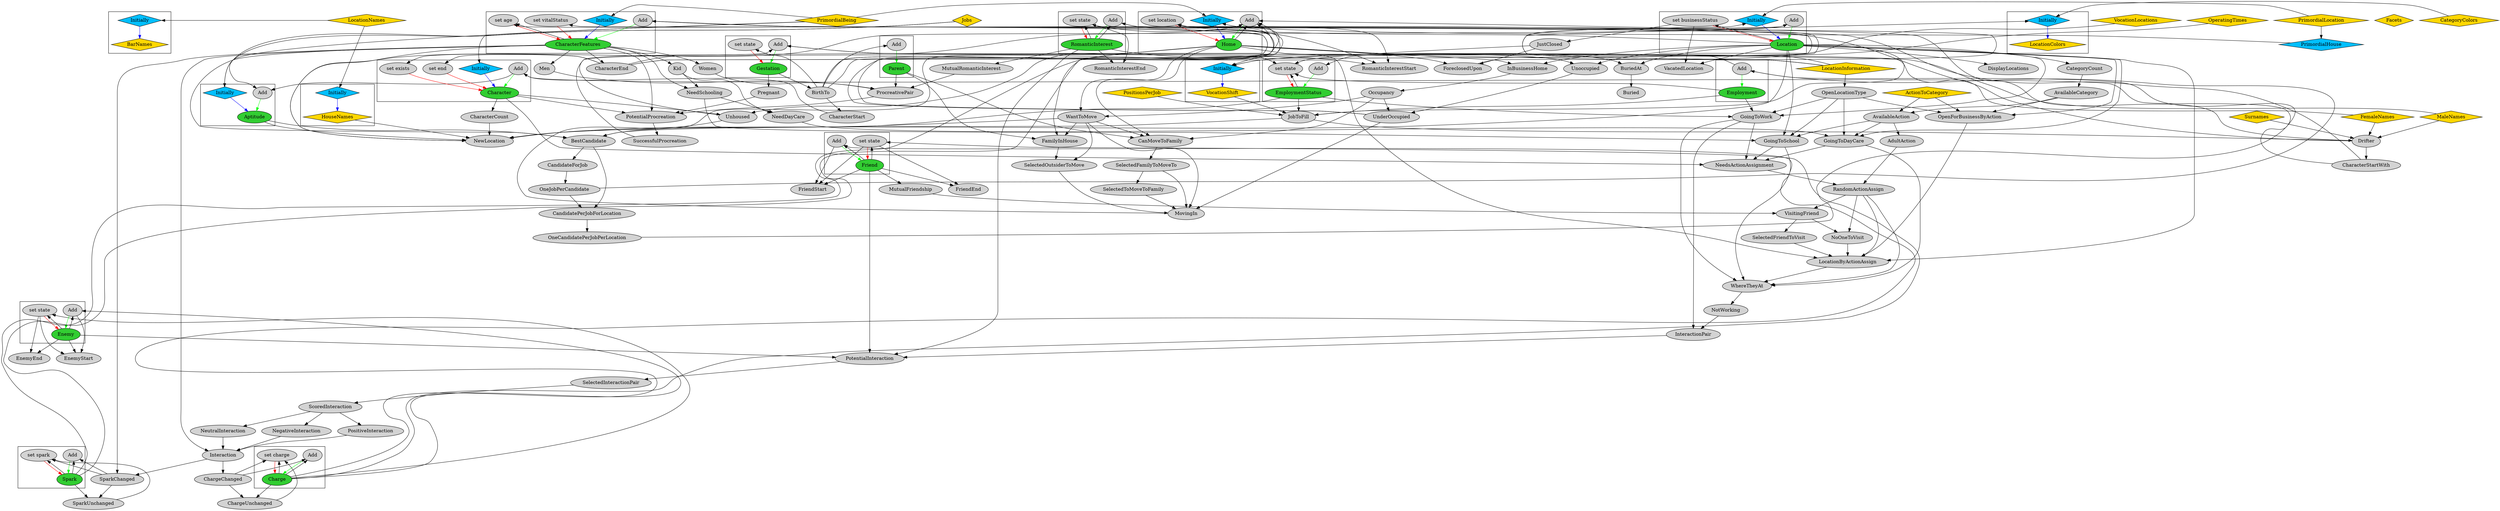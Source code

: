 digraph {
splines=true
node [ style="filled"]
subgraph "cluster_BarNames"{
v4 [ label = "BarNames" fillcolor="gold" shape="diamond"];
v5 [ label = "Initially" fillcolor="deepskyblue" shape="diamond"];
}
subgraph "cluster_HouseNames"{
v6 [ label = "HouseNames" fillcolor="gold" shape="diamond"];
v7 [ label = "Initially" fillcolor="deepskyblue" shape="diamond"];
}
subgraph "cluster_VocationShift"{
v15 [ label = "VocationShift" fillcolor="gold" shape="diamond"];
v16 [ label = "Initially" fillcolor="deepskyblue" shape="diamond"];
}
subgraph "cluster_LocationColors"{
v20 [ label = "LocationColors" fillcolor="gold" shape="diamond"];
v21 [ label = "Initially" fillcolor="deepskyblue" shape="diamond"];
}
subgraph "cluster_Character"{
v22 [ label = "Character" fillcolor="limegreen"];
v23 [ label = "Add"];
v133 [ label = "Initially" fillcolor="deepskyblue" shape="diamond"];
v134 [ label = "set end"];
v135 [ label = "set exists"];
}
subgraph "cluster_CharacterFeatures"{
v69 [ label = "CharacterFeatures" fillcolor="limegreen"];
v70 [ label = "Add"];
v72 [ label = "Initially" fillcolor="deepskyblue" shape="diamond"];
v73 [ label = "set vitalStatus"];
v75 [ label = "set age"];
}
subgraph "cluster_Aptitude"{
v81 [ label = "Aptitude" fillcolor="limegreen"];
v82 [ label = "Add"];
v83 [ label = "Initially" fillcolor="deepskyblue" shape="diamond"];
}
subgraph "cluster_Charge"{
v114 [ label = "Charge" fillcolor="limegreen"];
v115 [ label = "Add"];
v117 [ label = "set charge"];
}
subgraph "cluster_Friend"{
v112 [ label = "Friend" fillcolor="limegreen"];
v113 [ label = "Add"];
v119 [ label = "set state"];
}
subgraph "cluster_Enemy"{
v122 [ label = "Enemy" fillcolor="limegreen"];
v123 [ label = "Add"];
v124 [ label = "set state"];
}
subgraph "cluster_Spark"{
v35 [ label = "Spark" fillcolor="limegreen"];
v36 [ label = "Add"];
v127 [ label = "set spark"];
}
subgraph "cluster_RomanticInterest"{
v33 [ label = "RomanticInterest" fillcolor="limegreen"];
v34 [ label = "Add"];
v129 [ label = "set state"];
}
subgraph "cluster_Gestation"{
v26 [ label = "Gestation" fillcolor="limegreen"];
v27 [ label = "Add"];
v132 [ label = "set state"];
}
subgraph "cluster_Parent"{
v93 [ label = "Parent" fillcolor="limegreen"];
v94 [ label = "Add"];
}
subgraph "cluster_Location"{
v50 [ label = "Location" fillcolor="limegreen"];
v51 [ label = "Add"];
v80 [ label = "set businessStatus"];
v98 [ label = "Initially" fillcolor="deepskyblue" shape="diamond"];
}
subgraph "cluster_Home"{
v54 [ label = "Home" fillcolor="limegreen"];
v55 [ label = "Add"];
v85 [ label = "Initially" fillcolor="deepskyblue" shape="diamond"];
v87 [ label = "set location"];
}
subgraph "cluster_EmploymentStatus"{
v76 [ label = "EmploymentStatus" fillcolor="limegreen"];
v77 [ label = "Add"];
v78 [ label = "set state"];
}
subgraph "cluster_Employment"{
v62 [ label = "Employment" fillcolor="limegreen"];
v63 [ label = "Add"];
}
v0 [ label = "FemaleNames" fillcolor="gold" shape="diamond"];
v1 [ label = "MaleNames" fillcolor="gold" shape="diamond"];
v2 [ label = "Surnames" fillcolor="gold" shape="diamond"];
v3 [ label = "LocationNames" fillcolor="gold" shape="diamond"];
v8 [ label = "Facets" fillcolor="gold" shape="diamond"];
v9 [ label = "Jobs" fillcolor="gold" shape="diamond"];
v10 [ label = "PrimordialBeing" fillcolor="gold" shape="diamond"];
v11 [ label = "PrimordialLocation" fillcolor="gold" shape="diamond"];
v12 [ label = "LocationInformation" fillcolor="gold" shape="diamond"];
v13 [ label = "VocationLocations" fillcolor="gold" shape="diamond"];
v14 [ label = "OperatingTimes" fillcolor="gold" shape="diamond"];
v17 [ label = "PositionsPerJob" fillcolor="gold" shape="diamond"];
v18 [ label = "ActionToCategory" fillcolor="gold" shape="diamond"];
v19 [ label = "CategoryColors" fillcolor="gold" shape="diamond"];
v24 [ label = "CharacterStart"];
v25 [ label = "BirthTo"];
v28 [ label = "SuccessfulProcreation"];
v29 [ label = "PotentialProcreation"];
v30 [ label = "Pregnant"];
v31 [ label = "ProcreativePair"];
v32 [ label = "MutualRomanticInterest"];
v37 [ label = "SparkChanged"];
v38 [ label = "Interaction"];
v39 [ label = "PositiveInteraction"];
v40 [ label = "ScoredInteraction"];
v41 [ label = "SelectedInteractionPair"];
v42 [ label = "PotentialInteraction"];
v43 [ label = "InteractionPair"];
v44 [ label = "NotWorking"];
v45 [ label = "WhereTheyAt"];
v46 [ label = "GoingToSchool"];
v47 [ label = "AvailableAction"];
v48 [ label = "AvailableCategory"];
v49 [ label = "CategoryCount"];
v52 [ label = "NewLocation"];
v53 [ label = "WantToMove"];
v56 [ label = "UnderOccupied"];
v57 [ label = "Occupancy"];
v58 [ label = "InBusinessHome"];
v59 [ label = "Unoccupied"];
v60 [ label = "Drifter"];
v61 [ label = "JobToFill"];
v64 [ label = "OneCandidatePerJobPerLocation"];
v65 [ label = "CandidatePerJobForLocation"];
v66 [ label = "OneJobPerCandidate"];
v67 [ label = "CandidateForJob"];
v68 [ label = "BestCandidate"];
v71 [ label = "CharacterStartWith"];
v74 [ label = "CharacterEnd"];
v79 [ label = "JustClosed"];
v84 [ label = "Unhoused"];
v86 [ label = "PrimordialHouse" fillcolor="deepskyblue" shape="diamond"];
v88 [ label = "ForeclosedUpon"];
v89 [ label = "MovingIn"];
v90 [ label = "SelectedToMoveToFamily"];
v91 [ label = "SelectedFamilyToMoveTo"];
v92 [ label = "CanMoveToFamily"];
v95 [ label = "SelectedOutsiderToMove"];
v96 [ label = "FamilyInHouse"];
v97 [ label = "CharacterCount"];
v99 [ label = "OpenLocationType"];
v100 [ label = "NeedSchooling"];
v101 [ label = "Kid"];
v102 [ label = "GoingToDayCare"];
v103 [ label = "NeedDayCare"];
v104 [ label = "GoingToWork"];
v105 [ label = "RandomActionAssign"];
v106 [ label = "AdultAction"];
v107 [ label = "NeedsActionAssignment"];
v108 [ label = "LocationByActionAssign"];
v109 [ label = "NoOneToVisit"];
v110 [ label = "VisitingFriend"];
v111 [ label = "MutualFriendship"];
v116 [ label = "ChargeChanged"];
v118 [ label = "ChargeUnchanged"];
v120 [ label = "SelectedFriendToVisit"];
v121 [ label = "OpenForBusinessByAction"];
v125 [ label = "NeutralInteraction"];
v126 [ label = "NegativeInteraction"];
v128 [ label = "SparkUnchanged"];
v130 [ label = "Women"];
v131 [ label = "Men"];
v136 [ label = "FriendStart"];
v137 [ label = "FriendEnd"];
v138 [ label = "EnemyStart"];
v139 [ label = "EnemyEnd"];
v140 [ label = "RomanticInterestStart"];
v141 [ label = "RomanticInterestEnd"];
v142 [ label = "VacatedLocation"];
v143 [ label = "DisplayLocations"];
v144 [ label = "BuriedAt"];
v145 [ label = "Buried"];
v5 -> v4 [ color="blue" ]
v3 -> v5 [ constraint="false" ]
v7 -> v6 [ color="blue" ]
v3 -> v7 [ constraint="false" ]
v16 -> v15 [ color="blue" ]
v13 -> v16 [ constraint="false" ]
v12 -> v16 [ constraint="false" ]
v14 -> v16 [ constraint="false" ]
v21 -> v20 [ color="blue" ]
v12 -> v21 [ constraint="false" ]
v19 -> v21 [ constraint="false" ]
v23 -> v22 [ color="green" ]
v24 -> v23 [ constraint="false" ]
v25 -> v24
v26 -> v25
v27 -> v26 [ color="green" ]
v28 -> v27 [ constraint="false" ]
v29 -> v28
v30 -> v29
v26 -> v30
v31 -> v29
v32 -> v31
v33 -> v32
v34 -> v33 [ color="green" ]
v33 -> v34 [ constraint="false" ]
v35 -> v34 [ constraint="false" ]
v36 -> v35 [ color="green" ]
v35 -> v36 [ constraint="false" ]
v37 -> v36 [ constraint="false" ]
v38 -> v37
v39 -> v38
v40 -> v39
v41 -> v40
v42 -> v41
v43 -> v42
v44 -> v43
v45 -> v44
v46 -> v45
v47 -> v46
v18 -> v47
v48 -> v47
v49 -> v48
v50 -> v49
v51 -> v50 [ color="green" ]
v52 -> v51 [ constraint="false" ]
v50 -> v52
v53 -> v52
v54 -> v53
v55 -> v54 [ color="green" ]
v25 -> v55 [ constraint="false" ]
v54 -> v55 [ constraint="false" ]
v56 -> v55 [ constraint="false" ]
v57 -> v56
v58 -> v57
v50 -> v58
v54 -> v58
v59 -> v56
v54 -> v59
v50 -> v59
v60 -> v55 [ constraint="false" ]
v2 -> v60
v1 -> v60
v0 -> v60
v61 -> v60
v50 -> v61
v15 -> v61
v17 -> v61
v62 -> v61
v63 -> v62 [ color="green" ]
v64 -> v63 [ constraint="false" ]
v65 -> v64
v66 -> v65
v67 -> v66
v68 -> v67
v61 -> v68
v69 -> v68
v70 -> v69 [ color="green" ]
v71 -> v70 [ constraint="false" ]
v60 -> v71
v60 -> v70 [ constraint="false" ]
v25 -> v70 [ constraint="false" ]
v72 -> v69 [ color="blue" ]
v10 -> v72 [ constraint="false" ]
v73 -> v69 [ color="red" ]
v74 -> v73 [ constraint="false" ]
v69 -> v74
v75 -> v69 [ color="red" ]
v25 -> v75 [ constraint="false" ]
v69 -> v75 [ constraint="false" ]
v76 -> v68
v77 -> v76 [ color="green" ]
v63 -> v77 [ constraint="false" ]
v78 -> v76 [ color="red" ]
v74 -> v78 [ constraint="false" ]
v76 -> v78 [ constraint="false" ]
v79 -> v78 [ constraint="false" ]
v80 -> v79
v50 -> v80 [ constraint="false" ]
v62 -> v78 [ constraint="false" ]
v81 -> v68
v82 -> v81 [ color="green" ]
v23 -> v82 [ constraint="false" ]
v9 -> v82 [ constraint="false" ]
v83 -> v81 [ color="blue" ]
v10 -> v83 [ constraint="false" ]
v9 -> v83 [ constraint="false" ]
v68 -> v65
v66 -> v63 [ constraint="false" ]
v76 -> v61
v84 -> v55 [ constraint="false" ]
v54 -> v84
v22 -> v84
v85 -> v54 [ color="blue" ]
v86 -> v85 [ constraint="false" ]
v11 -> v86
v10 -> v85 [ constraint="false" ]
v87 -> v54 [ color="red" ]
v74 -> v87 [ constraint="false" ]
v50 -> v87 [ constraint="false" ]
v56 -> v87 [ constraint="false" ]
v88 -> v87 [ constraint="false" ]
v54 -> v88
v79 -> v88
v89 -> v87 [ constraint="false" ]
v90 -> v89
v91 -> v90
v92 -> v91
v93 -> v92
v94 -> v93 [ color="green" ]
v25 -> v94 [ constraint="false" ]
v53 -> v92
v54 -> v92
v57 -> v92
v91 -> v89
v95 -> v89
v96 -> v95
v93 -> v96
v53 -> v96
v54 -> v96
v53 -> v95
v56 -> v89
v53 -> v89
v57 -> v53
v6 -> v52
v84 -> v52
v81 -> v52
v69 -> v52
v97 -> v52
v22 -> v97
v12 -> v51 [ constraint="false" ]
v98 -> v50 [ color="blue" ]
v11 -> v98 [ constraint="false" ]
v12 -> v98 [ constraint="false" ]
v80 -> v50 [ color="red" ]
v99 -> v46
v12 -> v99
v50 -> v46
v100 -> v46
v101 -> v100
v69 -> v101
v69 -> v100
v102 -> v45
v47 -> v102
v99 -> v102
v50 -> v102
v103 -> v102
v100 -> v103
v101 -> v103
v104 -> v45
v99 -> v104
v50 -> v104
v76 -> v104
v62 -> v104
v105 -> v45
v106 -> v105
v47 -> v106
v107 -> v105
v104 -> v107
v102 -> v107
v46 -> v107
v22 -> v107
v108 -> v45
v105 -> v108
v54 -> v108
v109 -> v108
v110 -> v109
v105 -> v110
v111 -> v110
v112 -> v111
v113 -> v112 [ color="green" ]
v112 -> v113 [ constraint="false" ]
v114 -> v113 [ constraint="false" ]
v115 -> v114 [ color="green" ]
v114 -> v115 [ constraint="false" ]
v116 -> v115 [ constraint="false" ]
v38 -> v116
v117 -> v114 [ color="red" ]
v116 -> v117 [ constraint="false" ]
v114 -> v117 [ constraint="false" ]
v118 -> v117 [ constraint="false" ]
v116 -> v118
v114 -> v118
v119 -> v112 [ color="red" ]
v114 -> v119 [ constraint="false" ]
v112 -> v119 [ constraint="false" ]
v105 -> v109
v120 -> v108
v110 -> v120
v121 -> v108
v18 -> v121
v48 -> v121
v99 -> v121
v50 -> v121
v50 -> v108
v104 -> v43
v112 -> v42
v33 -> v42
v122 -> v42
v123 -> v122 [ color="green" ]
v122 -> v123 [ constraint="false" ]
v114 -> v123 [ constraint="false" ]
v124 -> v122 [ color="red" ]
v114 -> v124 [ constraint="false" ]
v122 -> v124 [ constraint="false" ]
v69 -> v38
v125 -> v38
v40 -> v125
v126 -> v38
v40 -> v126
v69 -> v37
v127 -> v35 [ color="red" ]
v37 -> v127 [ constraint="false" ]
v35 -> v127 [ constraint="false" ]
v128 -> v127 [ constraint="false" ]
v37 -> v128
v35 -> v128
v129 -> v33 [ color="red" ]
v35 -> v129 [ constraint="false" ]
v33 -> v129 [ constraint="false" ]
v130 -> v31
v69 -> v130
v131 -> v31
v69 -> v131
v93 -> v31
v69 -> v29
v22 -> v29
v1 -> v27 [ constraint="false" ]
v0 -> v27 [ constraint="false" ]
v132 -> v26 [ color="red" ]
v25 -> v132 [ constraint="false" ]
v71 -> v23 [ constraint="false" ]
v133 -> v22 [ color="blue" ]
v10 -> v133 [ constraint="false" ]
v134 -> v22 [ color="red" ]
v74 -> v134 [ constraint="false" ]
v135 -> v22 [ color="red" ]
v74 -> v135 [ constraint="false" ]
v113 -> v136
v119 -> v136
v112 -> v136
v119 -> v137
v112 -> v137
v123 -> v138
v124 -> v138
v122 -> v138
v124 -> v139
v122 -> v139
v34 -> v140
v129 -> v140
v33 -> v140
v129 -> v141
v33 -> v141
v80 -> v142
v50 -> v142
v50 -> v143
v50 -> v144
v54 -> v144
v144 -> v145
}

